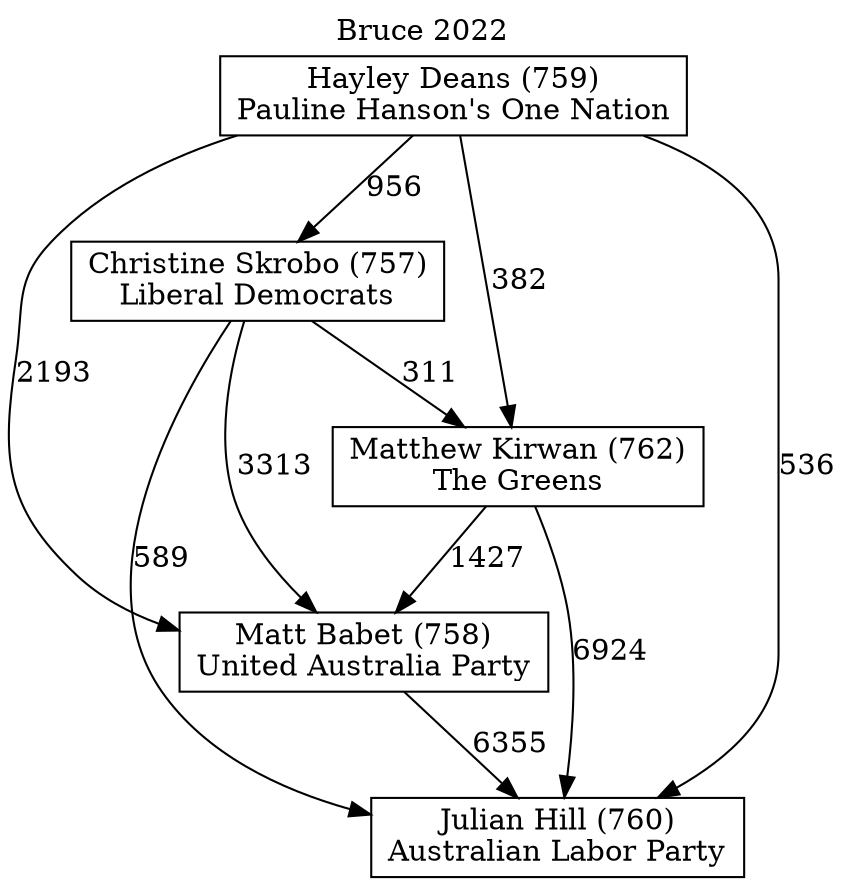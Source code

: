 // House preference flow
digraph "Julian Hill (760)_Bruce_2022" {
	graph [label="Bruce 2022" labelloc=t mclimit=10]
	node [shape=box]
	"Christine Skrobo (757)" [label="Christine Skrobo (757)
Liberal Democrats"]
	"Julian Hill (760)" [label="Julian Hill (760)
Australian Labor Party"]
	"Hayley Deans (759)" [label="Hayley Deans (759)
Pauline Hanson's One Nation"]
	"Matthew Kirwan (762)" [label="Matthew Kirwan (762)
The Greens"]
	"Matt Babet (758)" [label="Matt Babet (758)
United Australia Party"]
	"Matthew Kirwan (762)" -> "Julian Hill (760)" [label=6924]
	"Hayley Deans (759)" -> "Christine Skrobo (757)" [label=956]
	"Matthew Kirwan (762)" -> "Matt Babet (758)" [label=1427]
	"Matt Babet (758)" -> "Julian Hill (760)" [label=6355]
	"Christine Skrobo (757)" -> "Matt Babet (758)" [label=3313]
	"Hayley Deans (759)" -> "Julian Hill (760)" [label=536]
	"Hayley Deans (759)" -> "Matt Babet (758)" [label=2193]
	"Christine Skrobo (757)" -> "Matthew Kirwan (762)" [label=311]
	"Christine Skrobo (757)" -> "Julian Hill (760)" [label=589]
	"Hayley Deans (759)" -> "Matthew Kirwan (762)" [label=382]
}

